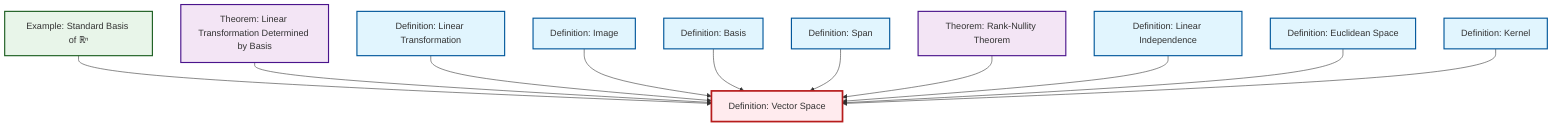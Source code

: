 graph TD
    classDef definition fill:#e1f5fe,stroke:#01579b,stroke-width:2px
    classDef theorem fill:#f3e5f5,stroke:#4a148c,stroke-width:2px
    classDef axiom fill:#fff3e0,stroke:#e65100,stroke-width:2px
    classDef example fill:#e8f5e9,stroke:#1b5e20,stroke-width:2px
    classDef current fill:#ffebee,stroke:#b71c1c,stroke-width:3px
    thm-rank-nullity["Theorem: Rank-Nullity Theorem"]:::theorem
    def-vector-space["Definition: Vector Space"]:::definition
    def-basis["Definition: Basis"]:::definition
    def-kernel["Definition: Kernel"]:::definition
    def-span["Definition: Span"]:::definition
    def-linear-transformation["Definition: Linear Transformation"]:::definition
    thm-linear-transformation-basis["Theorem: Linear Transformation Determined by Basis"]:::theorem
    def-image["Definition: Image"]:::definition
    def-linear-independence["Definition: Linear Independence"]:::definition
    ex-standard-basis-rn["Example: Standard Basis of ℝⁿ"]:::example
    def-euclidean-space["Definition: Euclidean Space"]:::definition
    ex-standard-basis-rn --> def-vector-space
    thm-linear-transformation-basis --> def-vector-space
    def-linear-transformation --> def-vector-space
    def-image --> def-vector-space
    def-basis --> def-vector-space
    def-span --> def-vector-space
    thm-rank-nullity --> def-vector-space
    def-linear-independence --> def-vector-space
    def-euclidean-space --> def-vector-space
    def-kernel --> def-vector-space
    class def-vector-space current